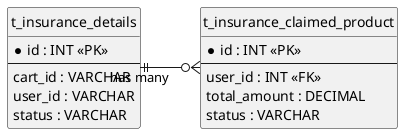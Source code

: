 @startuml
hide circle
skinparam linetype ortho
left to right direction

entity "t_insurance_details" as t_insurance_details {
  * id : INT <<PK>>
  --
  cart_id : VARCHAR
  user_id : VARCHAR
  status : VARCHAR
}

entity "t_insurance_claimed_product" as t_insurance_claimed_product {
  * id : INT <<PK>>
  --
  user_id : INT <<FK>>
  total_amount : DECIMAL
  status : VARCHAR
}

t_insurance_details ||--o{ t_insurance_claimed_product : "has many"
@enduml
